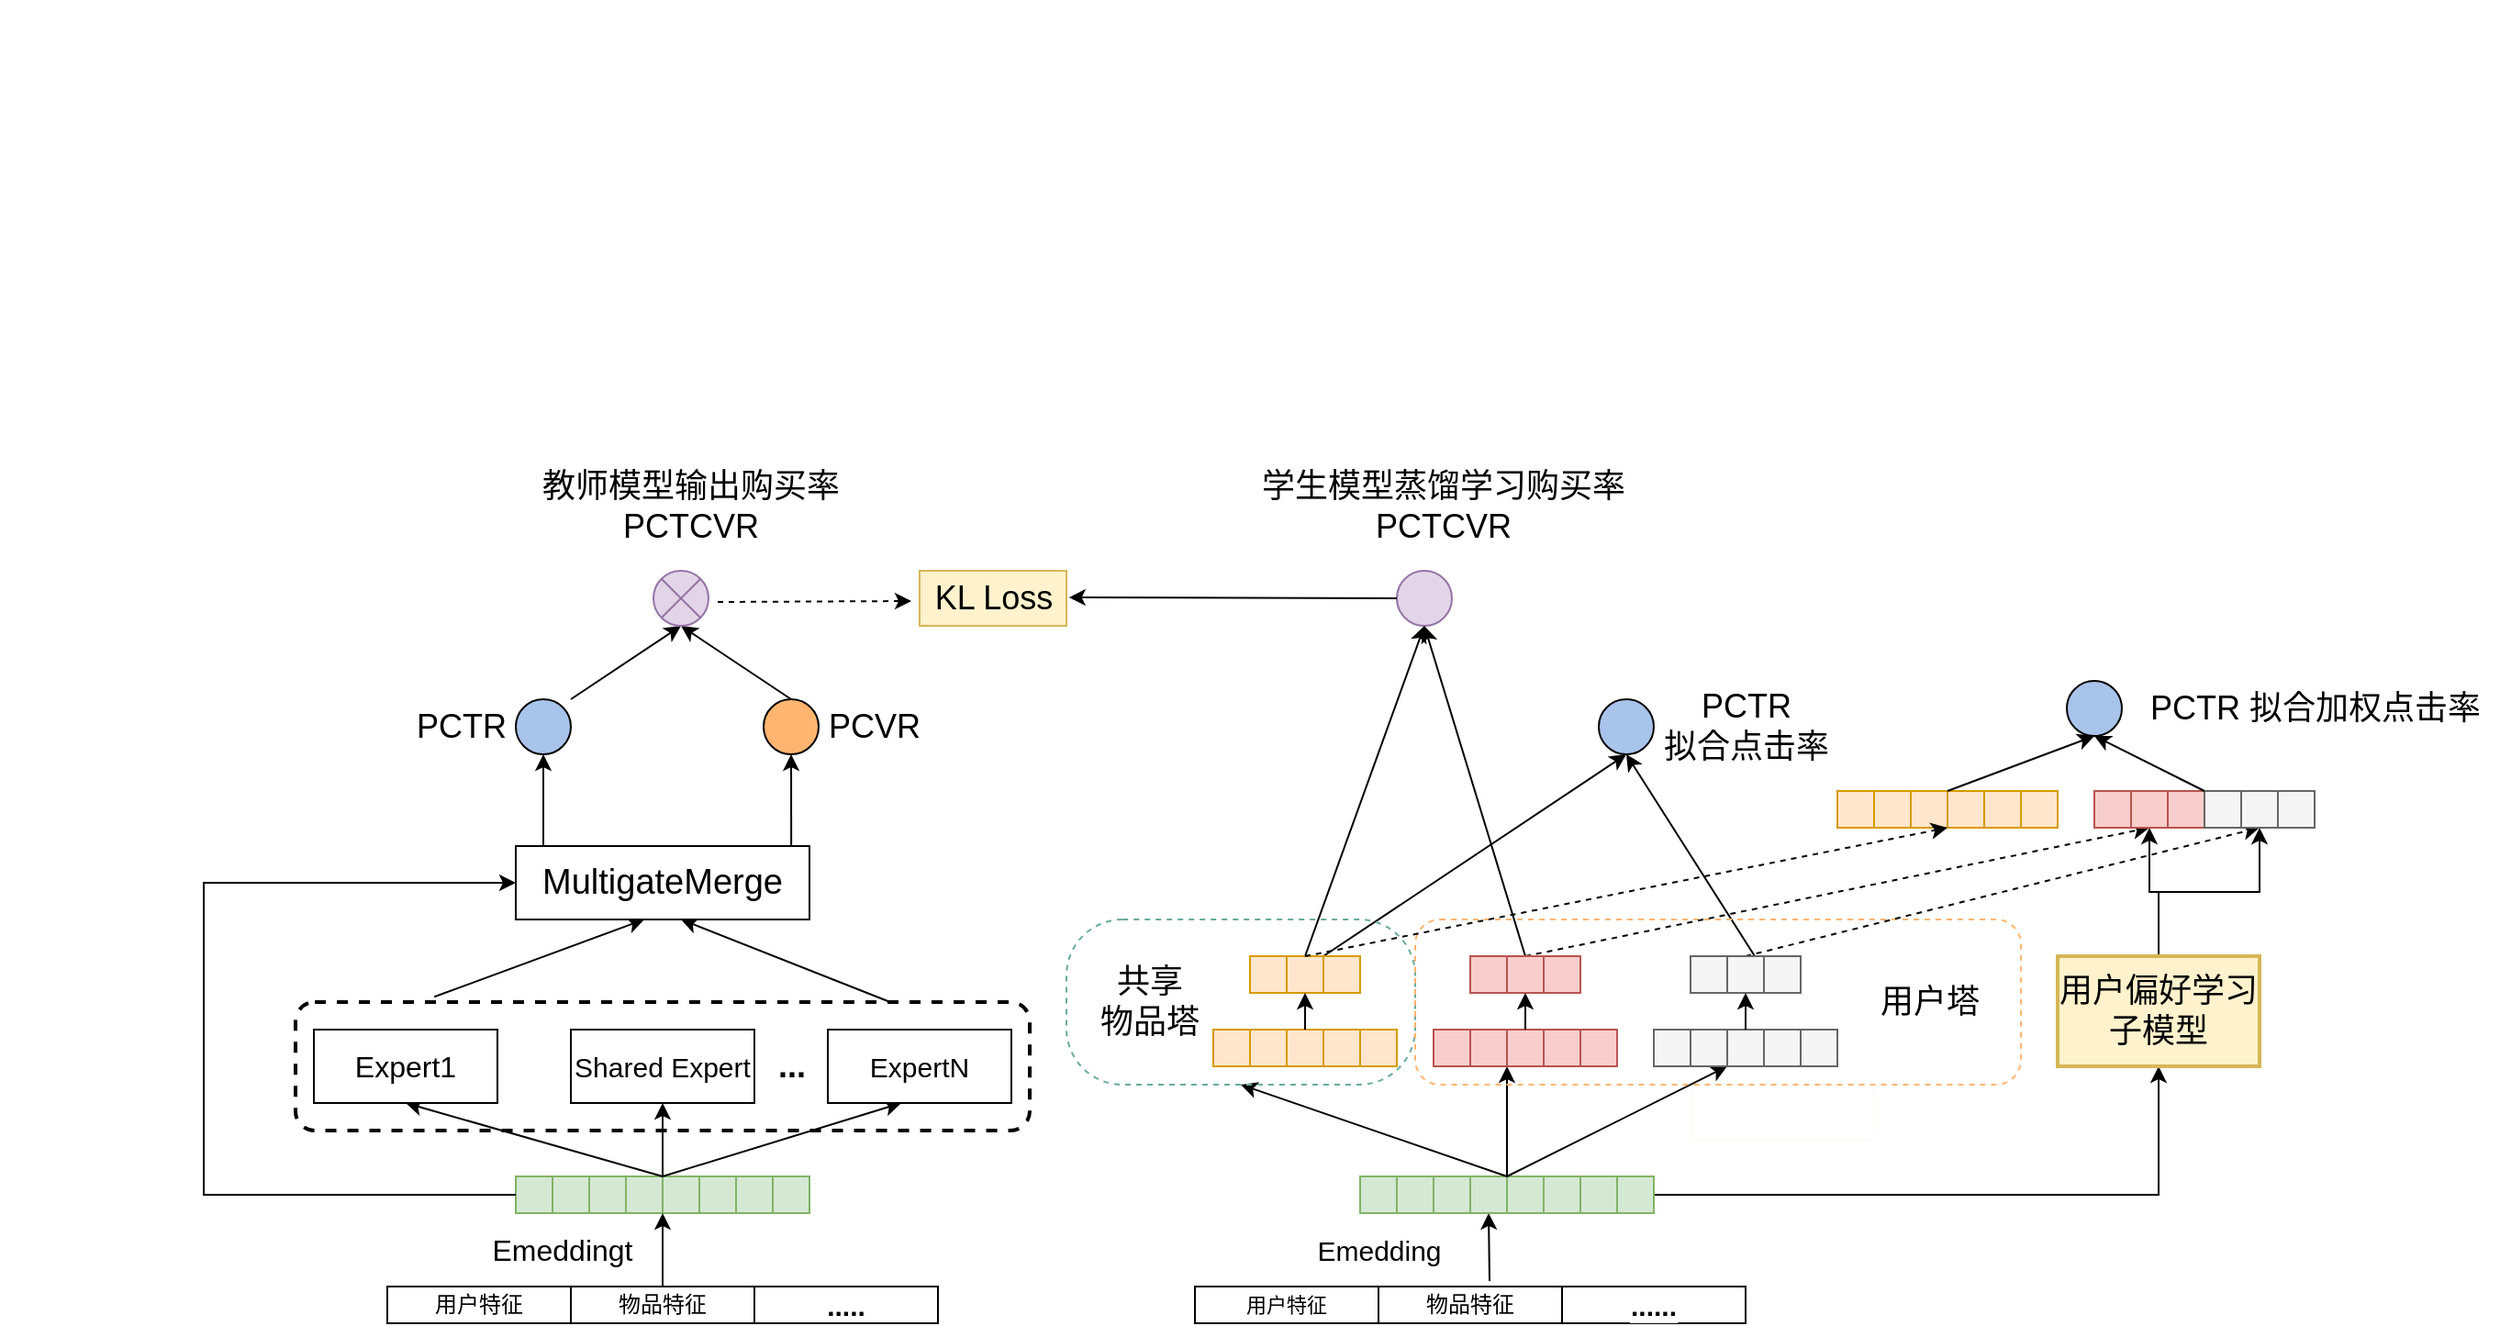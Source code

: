 <mxfile version="18.0.1" type="github">
  <diagram id="Vce2DdJyeUobDXaakt3f" name="第 1 页">
    <mxGraphModel dx="1471" dy="828" grid="1" gridSize="10" guides="1" tooltips="1" connect="1" arrows="1" fold="1" page="1" pageScale="1" pageWidth="1700" pageHeight="1100" math="0" shadow="0">
      <root>
        <mxCell id="0" />
        <mxCell id="1" parent="0" />
        <mxCell id="mjoYjnzcF-hZVxzns7M5-208" value="用户特征" style="rounded=0;whiteSpace=wrap;html=1;" parent="1" vertex="1">
          <mxGeometry x="210" y="700" width="100" height="20" as="geometry" />
        </mxCell>
        <mxCell id="mjoYjnzcF-hZVxzns7M5-209" value="物品特征" style="rounded=0;whiteSpace=wrap;html=1;" parent="1" vertex="1">
          <mxGeometry x="310" y="700" width="100" height="20" as="geometry" />
        </mxCell>
        <mxCell id="mjoYjnzcF-hZVxzns7M5-210" value="....." style="rounded=0;whiteSpace=wrap;html=1;horizontal=1;verticalAlign=middle;labelPosition=center;verticalLabelPosition=middle;align=center;fontStyle=1;fontSize=15;" parent="1" vertex="1">
          <mxGeometry x="410" y="700" width="100" height="20" as="geometry" />
        </mxCell>
        <mxCell id="mjoYjnzcF-hZVxzns7M5-212" value="&amp;nbsp;&lt;br&gt;&lt;table&gt;&lt;tbody&gt;&lt;tr&gt;&lt;td&gt;&lt;br&gt;&lt;/td&gt;&lt;td&gt;&lt;br&gt;&lt;/td&gt;&lt;td&gt;&lt;br&gt;&lt;/td&gt;&lt;td&gt;&lt;br&gt;&lt;/td&gt;&lt;td&gt;&lt;br&gt;&lt;/td&gt;&lt;td&gt;&lt;br&gt;&lt;/td&gt;&lt;td&gt;&lt;br&gt;&lt;/td&gt;&lt;/tr&gt;&lt;/tbody&gt;&lt;/table&gt;" style="rounded=0;whiteSpace=wrap;html=1;fontSize=18;fillColor=#d5e8d4;strokeColor=#82b366;" parent="1" vertex="1">
          <mxGeometry x="300" y="640" width="140" height="20" as="geometry" />
        </mxCell>
        <mxCell id="mjoYjnzcF-hZVxzns7M5-213" value="" style="whiteSpace=wrap;html=1;aspect=fixed;fontSize=18;labelBackgroundColor=#97D077;rounded=0;fillColor=#d5e8d4;strokeColor=#82b366;" parent="1" vertex="1">
          <mxGeometry x="280" y="640" width="20" height="20" as="geometry" />
        </mxCell>
        <mxCell id="mjoYjnzcF-hZVxzns7M5-214" value="" style="whiteSpace=wrap;html=1;aspect=fixed;fontSize=18;rounded=0;fillColor=#d5e8d4;strokeColor=#82b366;" parent="1" vertex="1">
          <mxGeometry x="300" y="640" width="20" height="20" as="geometry" />
        </mxCell>
        <mxCell id="mjoYjnzcF-hZVxzns7M5-215" value="" style="whiteSpace=wrap;html=1;aspect=fixed;fontSize=18;labelBackgroundColor=default;rounded=0;fillColor=#d5e8d4;strokeColor=#82b366;" parent="1" vertex="1">
          <mxGeometry x="320" y="640" width="20" height="20" as="geometry" />
        </mxCell>
        <mxCell id="mjoYjnzcF-hZVxzns7M5-216" value="" style="whiteSpace=wrap;html=1;aspect=fixed;fontSize=18;rounded=0;fillColor=#d5e8d4;strokeColor=#82b366;" parent="1" vertex="1">
          <mxGeometry x="340" y="640" width="20" height="20" as="geometry" />
        </mxCell>
        <mxCell id="mjoYjnzcF-hZVxzns7M5-217" value="" style="whiteSpace=wrap;html=1;aspect=fixed;fontSize=18;rounded=0;fillColor=#d5e8d4;strokeColor=#82b366;" parent="1" vertex="1">
          <mxGeometry x="360" y="640" width="20" height="20" as="geometry" />
        </mxCell>
        <mxCell id="mjoYjnzcF-hZVxzns7M5-218" value="" style="whiteSpace=wrap;html=1;aspect=fixed;fontSize=18;rounded=0;fillColor=#d5e8d4;strokeColor=#82b366;" parent="1" vertex="1">
          <mxGeometry x="380" y="640" width="20" height="20" as="geometry" />
        </mxCell>
        <mxCell id="mjoYjnzcF-hZVxzns7M5-219" value="" style="whiteSpace=wrap;html=1;aspect=fixed;fontSize=18;rounded=0;fillColor=#d5e8d4;strokeColor=#82b366;" parent="1" vertex="1">
          <mxGeometry x="400" y="640" width="20" height="20" as="geometry" />
        </mxCell>
        <mxCell id="mjoYjnzcF-hZVxzns7M5-220" value="" style="endArrow=classic;html=1;rounded=0;sketch=0;fontColor=#46495D;strokeColor=#000000;fillColor=#B2C9AB;" parent="1" edge="1">
          <mxGeometry width="50" height="50" relative="1" as="geometry">
            <mxPoint x="360" y="640.0" as="sourcePoint" />
            <mxPoint x="490" y="600.0" as="targetPoint" />
          </mxGeometry>
        </mxCell>
        <mxCell id="mjoYjnzcF-hZVxzns7M5-221" value="" style="endArrow=classic;html=1;rounded=0;sketch=0;fontColor=#000000;strokeColor=#000000;fillColor=#B2C9AB;" parent="1" edge="1">
          <mxGeometry width="50" height="50" relative="1" as="geometry">
            <mxPoint x="360" y="640.0" as="sourcePoint" />
            <mxPoint x="220" y="600.0" as="targetPoint" />
            <Array as="points" />
          </mxGeometry>
        </mxCell>
        <mxCell id="mjoYjnzcF-hZVxzns7M5-222" value="Expert1" style="rounded=0;whiteSpace=wrap;html=1;labelBackgroundColor=#FFFFFF;sketch=0;fontColor=#000000;strokeColor=#000000;fillColor=#FFFFFF;fontSize=16;" parent="1" vertex="1">
          <mxGeometry x="170" y="560" width="100" height="40" as="geometry" />
        </mxCell>
        <mxCell id="mjoYjnzcF-hZVxzns7M5-223" value="Shared Expert" style="rounded=0;whiteSpace=wrap;html=1;labelBackgroundColor=#FFFFFF;sketch=0;fontColor=#000000;strokeColor=#000000;fillColor=#FFFFFF;fontSize=15;" parent="1" vertex="1">
          <mxGeometry x="310" y="560" width="100" height="40" as="geometry" />
        </mxCell>
        <mxCell id="mjoYjnzcF-hZVxzns7M5-224" value="ExpertN" style="rounded=0;whiteSpace=wrap;html=1;labelBackgroundColor=#FFFFFF;sketch=0;fontColor=#000000;strokeColor=#000000;fillColor=#FFFFFF;fontSize=15;" parent="1" vertex="1">
          <mxGeometry x="450" y="560" width="100" height="40" as="geometry" />
        </mxCell>
        <mxCell id="mjoYjnzcF-hZVxzns7M5-225" value="..." style="text;html=1;align=center;verticalAlign=middle;resizable=0;points=[];autosize=1;strokeColor=none;fillColor=none;fontColor=#000000;fontSize=18;fontStyle=1;rounded=0;" parent="1" vertex="1">
          <mxGeometry x="415" y="565" width="30" height="30" as="geometry" />
        </mxCell>
        <mxCell id="mjoYjnzcF-hZVxzns7M5-226" value="" style="endArrow=classic;html=1;rounded=0;sketch=0;fontSize=18;fontColor=#000000;strokeColor=#000000;fillColor=#B2C9AB;entryX=0.5;entryY=1;entryDx=0;entryDy=0;" parent="1" target="mjoYjnzcF-hZVxzns7M5-223" edge="1">
          <mxGeometry width="50" height="50" relative="1" as="geometry">
            <mxPoint x="360" y="640.0" as="sourcePoint" />
            <mxPoint x="760" y="470" as="targetPoint" />
          </mxGeometry>
        </mxCell>
        <mxCell id="mjoYjnzcF-hZVxzns7M5-227" style="edgeStyle=orthogonalEdgeStyle;sketch=0;orthogonalLoop=1;jettySize=auto;html=1;fontSize=19;fontColor=#000000;strokeColor=#000000;fillColor=#B2C9AB;exitX=0;exitY=0.5;exitDx=0;exitDy=0;entryX=0;entryY=0.5;entryDx=0;entryDy=0;rounded=0;" parent="1" source="mjoYjnzcF-hZVxzns7M5-213" target="mjoYjnzcF-hZVxzns7M5-231" edge="1">
          <mxGeometry relative="1" as="geometry">
            <mxPoint x="270" y="480" as="targetPoint" />
            <mxPoint x="160" y="630" as="sourcePoint" />
            <Array as="points">
              <mxPoint x="110" y="650" />
              <mxPoint x="110" y="480" />
            </Array>
          </mxGeometry>
        </mxCell>
        <mxCell id="mjoYjnzcF-hZVxzns7M5-228" value="" style="rounded=1;whiteSpace=wrap;html=1;labelBackgroundColor=#FFFFFF;sketch=0;fontSize=18;fontColor=#000000;strokeColor=#000000;fillColor=none;dashed=1;strokeWidth=2;" parent="1" vertex="1">
          <mxGeometry x="160" y="545" width="400" height="70" as="geometry" />
        </mxCell>
        <mxCell id="mjoYjnzcF-hZVxzns7M5-229" value="" style="endArrow=classic;html=1;sketch=0;fontSize=18;fontColor=#000000;strokeColor=#000000;fillColor=#B2C9AB;exitX=0.81;exitY=0;exitDx=0;exitDy=0;exitPerimeter=0;" parent="1" source="mjoYjnzcF-hZVxzns7M5-228" edge="1">
          <mxGeometry width="50" height="50" relative="1" as="geometry">
            <mxPoint x="370" y="530" as="sourcePoint" />
            <mxPoint x="370" y="500" as="targetPoint" />
          </mxGeometry>
        </mxCell>
        <mxCell id="mjoYjnzcF-hZVxzns7M5-230" value="" style="endArrow=classic;html=1;sketch=0;fontSize=18;fontColor=#000000;strokeColor=#000000;fillColor=#B2C9AB;exitX=0.189;exitY=-0.041;exitDx=0;exitDy=0;exitPerimeter=0;" parent="1" source="mjoYjnzcF-hZVxzns7M5-228" edge="1">
          <mxGeometry width="50" height="50" relative="1" as="geometry">
            <mxPoint x="370" y="500" as="sourcePoint" />
            <mxPoint x="350" y="500" as="targetPoint" />
          </mxGeometry>
        </mxCell>
        <mxCell id="mjoYjnzcF-hZVxzns7M5-231" value="&lt;font style=&quot;font-size: 19px&quot;&gt;MultigateMerge&lt;/font&gt;" style="rounded=0;whiteSpace=wrap;html=1;labelBackgroundColor=#FFFFFF;sketch=0;fontSize=18;fontColor=#000000;strokeColor=#000000;fillColor=default;fontStyle=0" parent="1" vertex="1">
          <mxGeometry x="280" y="460" width="160" height="40" as="geometry" />
        </mxCell>
        <mxCell id="mjoYjnzcF-hZVxzns7M5-232" value="" style="endArrow=classic;html=1;rounded=0;sketch=0;fontSize=19;fontColor=#000000;strokeColor=#000000;fillColor=#B2C9AB;entryX=0.5;entryY=1;entryDx=0;entryDy=0;exitX=0.938;exitY=0;exitDx=0;exitDy=0;exitPerimeter=0;" parent="1" source="mjoYjnzcF-hZVxzns7M5-231" target="mjoYjnzcF-hZVxzns7M5-234" edge="1">
          <mxGeometry width="50" height="50" relative="1" as="geometry">
            <mxPoint x="430" y="450" as="sourcePoint" />
            <mxPoint x="450" y="410" as="targetPoint" />
          </mxGeometry>
        </mxCell>
        <mxCell id="mjoYjnzcF-hZVxzns7M5-233" value="" style="ellipse;whiteSpace=wrap;html=1;aspect=fixed;labelBackgroundColor=#FFFFFF;sketch=0;fontSize=19;fontColor=#000000;strokeColor=#000000;fillColor=#A9C4EB;" parent="1" vertex="1">
          <mxGeometry x="280" y="380" width="30" height="30" as="geometry" />
        </mxCell>
        <mxCell id="mjoYjnzcF-hZVxzns7M5-234" value="" style="ellipse;whiteSpace=wrap;html=1;aspect=fixed;labelBackgroundColor=#FFFFFF;sketch=0;fontSize=19;fontColor=#000000;strokeColor=#000000;fillColor=#FFB570;" parent="1" vertex="1">
          <mxGeometry x="415" y="380" width="30" height="30" as="geometry" />
        </mxCell>
        <mxCell id="mjoYjnzcF-hZVxzns7M5-235" value="PCTR" style="text;html=1;align=center;verticalAlign=middle;resizable=0;points=[];autosize=1;strokeColor=none;fillColor=none;fontSize=18;fontColor=#000000;" parent="1" vertex="1">
          <mxGeometry x="220" y="380" width="60" height="30" as="geometry" />
        </mxCell>
        <mxCell id="mjoYjnzcF-hZVxzns7M5-236" value="PCVR" style="text;html=1;align=center;verticalAlign=middle;resizable=0;points=[];autosize=1;strokeColor=none;fillColor=none;fontSize=18;fontColor=#000000;" parent="1" vertex="1">
          <mxGeometry x="440" y="380" width="70" height="30" as="geometry" />
        </mxCell>
        <mxCell id="mjoYjnzcF-hZVxzns7M5-237" value="" style="endArrow=classic;html=1;rounded=0;sketch=0;fontSize=18;fontColor=#000000;strokeColor=#000000;fillColor=#B2C9AB;entryX=0.5;entryY=1;entryDx=0;entryDy=0;" parent="1" target="mjoYjnzcF-hZVxzns7M5-233" edge="1">
          <mxGeometry width="50" height="50" relative="1" as="geometry">
            <mxPoint x="295" y="460" as="sourcePoint" />
            <mxPoint x="300" y="420" as="targetPoint" />
          </mxGeometry>
        </mxCell>
        <mxCell id="mjoYjnzcF-hZVxzns7M5-239" value="" style="endArrow=classic;html=1;rounded=0;sketch=0;fontSize=18;fontColor=#000000;strokeColor=#000000;fillColor=#B2C9AB;" parent="1" edge="1">
          <mxGeometry width="50" height="50" relative="1" as="geometry">
            <mxPoint x="310" y="380" as="sourcePoint" />
            <mxPoint x="370" y="340" as="targetPoint" />
          </mxGeometry>
        </mxCell>
        <mxCell id="mjoYjnzcF-hZVxzns7M5-241" value="" style="endArrow=classic;html=1;rounded=0;sketch=0;fontSize=18;fontColor=#000000;strokeColor=#000000;fillColor=#B2C9AB;exitX=0.5;exitY=0;exitDx=0;exitDy=0;" parent="1" source="mjoYjnzcF-hZVxzns7M5-234" edge="1">
          <mxGeometry width="50" height="50" relative="1" as="geometry">
            <mxPoint x="400" y="390" as="sourcePoint" />
            <mxPoint x="370" y="340" as="targetPoint" />
          </mxGeometry>
        </mxCell>
        <mxCell id="mjoYjnzcF-hZVxzns7M5-243" value="教师模型输出购买率&lt;br&gt;PCTCVR" style="text;html=1;align=center;verticalAlign=middle;resizable=0;points=[];autosize=1;strokeColor=none;fillColor=none;fontSize=18;fontColor=#000000;" parent="1" vertex="1">
          <mxGeometry x="285" y="250" width="180" height="50" as="geometry" />
        </mxCell>
        <mxCell id="mjoYjnzcF-hZVxzns7M5-249" value="" style="endArrow=none;html=1;rounded=0;fontSize=18;" parent="1" edge="1">
          <mxGeometry width="50" height="50" relative="1" as="geometry">
            <mxPoint x="359.5" y="690" as="sourcePoint" />
            <mxPoint x="360.0" y="689.949" as="targetPoint" />
            <Array as="points" />
          </mxGeometry>
        </mxCell>
        <mxCell id="mjoYjnzcF-hZVxzns7M5-254" value="" style="endArrow=classic;html=1;rounded=0;sketch=0;fontSize=15;fontColor=#000000;strokeColor=#000000;fillColor=#B2C9AB;exitX=0.5;exitY=0;exitDx=0;exitDy=0;entryX=0;entryY=1;entryDx=0;entryDy=0;entryPerimeter=0;" parent="1" source="mjoYjnzcF-hZVxzns7M5-209" target="mjoYjnzcF-hZVxzns7M5-217" edge="1">
          <mxGeometry width="50" height="50" relative="1" as="geometry">
            <mxPoint x="340" y="710" as="sourcePoint" />
            <mxPoint x="360" y="670" as="targetPoint" />
          </mxGeometry>
        </mxCell>
        <mxCell id="mjoYjnzcF-hZVxzns7M5-255" value="Emeddingt" style="text;html=1;align=center;verticalAlign=middle;resizable=0;points=[];autosize=1;strokeColor=none;fillColor=none;fontSize=16;fontColor=#000000;" parent="1" vertex="1">
          <mxGeometry x="260" y="670" width="90" height="20" as="geometry" />
        </mxCell>
        <mxCell id="mjoYjnzcF-hZVxzns7M5-256" value="&lt;font style=&quot;font-size: 11px;&quot;&gt;用户特征&lt;/font&gt;" style="rounded=0;whiteSpace=wrap;html=1;labelBackgroundColor=#FFFFFF;sketch=0;fontSize=11;fontColor=#000000;strokeColor=#000000;fillColor=default;" parent="1" vertex="1">
          <mxGeometry x="650" y="700" width="100" height="20" as="geometry" />
        </mxCell>
        <mxCell id="mjoYjnzcF-hZVxzns7M5-257" value="物品特征" style="rounded=0;whiteSpace=wrap;html=1;labelBackgroundColor=#FFFFFF;sketch=0;fontSize=12;fontColor=#000000;strokeColor=#000000;fillColor=default;" parent="1" vertex="1">
          <mxGeometry x="750" y="700" width="100" height="20" as="geometry" />
        </mxCell>
        <mxCell id="mjoYjnzcF-hZVxzns7M5-258" value="......" style="rounded=0;whiteSpace=wrap;html=1;labelBackgroundColor=#FFFFFF;sketch=0;fontSize=15;fontColor=#000000;strokeColor=#000000;fillColor=default;fontStyle=1" parent="1" vertex="1">
          <mxGeometry x="850" y="700" width="100" height="20" as="geometry" />
        </mxCell>
        <mxCell id="mjoYjnzcF-hZVxzns7M5-259" value="" style="endArrow=classic;html=1;rounded=0;sketch=0;fontSize=15;fontColor=#000000;strokeColor=#000000;fillColor=#B2C9AB;exitX=0.605;exitY=-0.15;exitDx=0;exitDy=0;exitPerimeter=0;entryX=0.5;entryY=1;entryDx=0;entryDy=0;" parent="1" source="mjoYjnzcF-hZVxzns7M5-257" target="mjoYjnzcF-hZVxzns7M5-264" edge="1">
          <mxGeometry width="50" height="50" relative="1" as="geometry">
            <mxPoint x="810" y="690" as="sourcePoint" />
            <mxPoint x="810" y="670" as="targetPoint" />
          </mxGeometry>
        </mxCell>
        <mxCell id="mjoYjnzcF-hZVxzns7M5-261" value="" style="whiteSpace=wrap;html=1;aspect=fixed;labelBackgroundColor=#FFFFFF;sketch=0;fontSize=15;strokeColor=#82b366;fillColor=#d5e8d4;" parent="1" vertex="1">
          <mxGeometry x="740" y="640" width="20" height="20" as="geometry" />
        </mxCell>
        <mxCell id="mjoYjnzcF-hZVxzns7M5-262" value="" style="whiteSpace=wrap;html=1;aspect=fixed;labelBackgroundColor=#FFFFFF;sketch=0;fontSize=15;strokeColor=#82b366;fillColor=#d5e8d4;" parent="1" vertex="1">
          <mxGeometry x="760" y="640" width="20" height="20" as="geometry" />
        </mxCell>
        <mxCell id="mjoYjnzcF-hZVxzns7M5-263" value="" style="whiteSpace=wrap;html=1;aspect=fixed;labelBackgroundColor=#FFFFFF;sketch=0;fontSize=15;strokeColor=#82b366;fillColor=#d5e8d4;" parent="1" vertex="1">
          <mxGeometry x="780" y="640" width="20" height="20" as="geometry" />
        </mxCell>
        <mxCell id="mjoYjnzcF-hZVxzns7M5-264" value="" style="whiteSpace=wrap;html=1;aspect=fixed;labelBackgroundColor=#FFFFFF;sketch=0;fontSize=15;strokeColor=#82b366;fillColor=#d5e8d4;" parent="1" vertex="1">
          <mxGeometry x="800" y="640" width="20" height="20" as="geometry" />
        </mxCell>
        <mxCell id="mjoYjnzcF-hZVxzns7M5-266" value="" style="whiteSpace=wrap;html=1;aspect=fixed;labelBackgroundColor=#FFFFFF;sketch=0;fontSize=15;strokeColor=#82b366;fillColor=#d5e8d4;" parent="1" vertex="1">
          <mxGeometry x="840" y="640" width="20" height="20" as="geometry" />
        </mxCell>
        <mxCell id="mjoYjnzcF-hZVxzns7M5-267" value="" style="whiteSpace=wrap;html=1;aspect=fixed;labelBackgroundColor=#FFFFFF;sketch=0;fontSize=15;strokeColor=#82b366;fillColor=#d5e8d4;" parent="1" vertex="1">
          <mxGeometry x="860" y="640" width="20" height="20" as="geometry" />
        </mxCell>
        <mxCell id="SLGdrvwB5BfjY_QuqWB5-2" style="edgeStyle=orthogonalEdgeStyle;rounded=0;orthogonalLoop=1;jettySize=auto;html=1;exitX=1;exitY=0.5;exitDx=0;exitDy=0;entryX=0.5;entryY=1;entryDx=0;entryDy=0;" parent="1" source="mjoYjnzcF-hZVxzns7M5-268" target="mjoYjnzcF-hZVxzns7M5-348" edge="1">
          <mxGeometry relative="1" as="geometry">
            <mxPoint x="1160" y="650" as="targetPoint" />
          </mxGeometry>
        </mxCell>
        <mxCell id="mjoYjnzcF-hZVxzns7M5-268" value="" style="whiteSpace=wrap;html=1;aspect=fixed;labelBackgroundColor=#FFFFFF;sketch=0;fontSize=15;strokeColor=#82b366;fillColor=#d5e8d4;" parent="1" vertex="1">
          <mxGeometry x="880" y="640" width="20" height="20" as="geometry" />
        </mxCell>
        <mxCell id="mjoYjnzcF-hZVxzns7M5-271" value="" style="whiteSpace=wrap;html=1;aspect=fixed;labelBackgroundColor=#FFFFFF;sketch=0;fontSize=15;strokeColor=#82b366;fillColor=#d5e8d4;" parent="1" vertex="1">
          <mxGeometry x="820" y="640" width="20" height="20" as="geometry" />
        </mxCell>
        <mxCell id="mjoYjnzcF-hZVxzns7M5-273" value="Emedding" style="text;html=1;align=center;verticalAlign=middle;resizable=0;points=[];autosize=1;strokeColor=none;fillColor=none;fontSize=15;fontColor=#000000;" parent="1" vertex="1">
          <mxGeometry x="710" y="670" width="80" height="20" as="geometry" />
        </mxCell>
        <mxCell id="mjoYjnzcF-hZVxzns7M5-275" value="" style="endArrow=classic;html=1;rounded=0;sketch=0;fontSize=15;fontColor=#000000;strokeColor=#000000;fillColor=#B2C9AB;" parent="1" edge="1">
          <mxGeometry width="50" height="50" relative="1" as="geometry">
            <mxPoint x="820" y="640" as="sourcePoint" />
            <mxPoint x="940" y="580" as="targetPoint" />
          </mxGeometry>
        </mxCell>
        <mxCell id="mjoYjnzcF-hZVxzns7M5-276" value="" style="endArrow=classic;html=1;rounded=0;sketch=0;fontSize=15;fontColor=#000000;strokeColor=#000000;fillColor=#B2C9AB;exitX=0;exitY=0;exitDx=0;exitDy=0;entryX=0.5;entryY=1;entryDx=0;entryDy=0;" parent="1" source="mjoYjnzcF-hZVxzns7M5-271" target="mjoYjnzcF-hZVxzns7M5-305" edge="1">
          <mxGeometry width="50" height="50" relative="1" as="geometry">
            <mxPoint x="790" y="640" as="sourcePoint" />
            <mxPoint x="760" y="590" as="targetPoint" />
          </mxGeometry>
        </mxCell>
        <mxCell id="mjoYjnzcF-hZVxzns7M5-277" value="" style="endArrow=classic;html=1;rounded=0;sketch=0;fontSize=15;fontColor=#000000;strokeColor=#000000;fillColor=#B2C9AB;" parent="1" edge="1">
          <mxGeometry width="50" height="50" relative="1" as="geometry">
            <mxPoint x="820" y="640" as="sourcePoint" />
            <mxPoint x="820" y="580" as="targetPoint" />
          </mxGeometry>
        </mxCell>
        <mxCell id="mjoYjnzcF-hZVxzns7M5-278" value="" style="whiteSpace=wrap;html=1;aspect=fixed;labelBackgroundColor=#FFFFFF;sketch=0;fontSize=15;strokeColor=#d79b00;fillColor=#ffe6cc;" parent="1" vertex="1">
          <mxGeometry x="680" y="560" width="20" height="20" as="geometry" />
        </mxCell>
        <mxCell id="mjoYjnzcF-hZVxzns7M5-279" value="" style="whiteSpace=wrap;html=1;aspect=fixed;labelBackgroundColor=#FFFFFF;sketch=0;fontSize=15;strokeColor=#d79b00;fillColor=#ffe6cc;" parent="1" vertex="1">
          <mxGeometry x="700" y="560" width="20" height="20" as="geometry" />
        </mxCell>
        <mxCell id="mjoYjnzcF-hZVxzns7M5-280" value="" style="whiteSpace=wrap;html=1;aspect=fixed;labelBackgroundColor=#FFFFFF;sketch=0;fontSize=15;strokeColor=#d79b00;fillColor=#ffe6cc;" parent="1" vertex="1">
          <mxGeometry x="720" y="560" width="20" height="20" as="geometry" />
        </mxCell>
        <mxCell id="mjoYjnzcF-hZVxzns7M5-281" value="" style="whiteSpace=wrap;html=1;aspect=fixed;labelBackgroundColor=#FFFFFF;sketch=0;fontSize=15;strokeColor=#d79b00;fillColor=#ffe6cc;" parent="1" vertex="1">
          <mxGeometry x="740" y="560" width="20" height="20" as="geometry" />
        </mxCell>
        <mxCell id="mjoYjnzcF-hZVxzns7M5-282" value="" style="whiteSpace=wrap;html=1;aspect=fixed;labelBackgroundColor=#FFFFFF;sketch=0;fontSize=15;strokeColor=#d79b00;fillColor=#ffe6cc;" parent="1" vertex="1">
          <mxGeometry x="660" y="560" width="20" height="20" as="geometry" />
        </mxCell>
        <mxCell id="mjoYjnzcF-hZVxzns7M5-306" style="edgeStyle=orthogonalEdgeStyle;rounded=0;sketch=0;orthogonalLoop=1;jettySize=auto;html=1;exitX=1;exitY=0.75;exitDx=0;exitDy=0;entryX=-0.5;entryY=0.75;entryDx=0;entryDy=0;entryPerimeter=0;fontSize=18;fontColor=#000000;strokeColor=#000000;fillColor=#B2C9AB;" parent="1" source="mjoYjnzcF-hZVxzns7M5-283" target="mjoYjnzcF-hZVxzns7M5-284" edge="1">
          <mxGeometry relative="1" as="geometry" />
        </mxCell>
        <mxCell id="mjoYjnzcF-hZVxzns7M5-283" value="" style="whiteSpace=wrap;html=1;aspect=fixed;labelBackgroundColor=#FFFFFF;sketch=0;fontSize=15;strokeColor=#b85450;fillColor=#f8cecc;" parent="1" vertex="1">
          <mxGeometry x="800" y="560" width="20" height="20" as="geometry" />
        </mxCell>
        <mxCell id="mjoYjnzcF-hZVxzns7M5-284" value="" style="whiteSpace=wrap;html=1;aspect=fixed;labelBackgroundColor=#FFFFFF;sketch=0;fontSize=15;strokeColor=#b85450;fillColor=#f8cecc;" parent="1" vertex="1">
          <mxGeometry x="820" y="560" width="20" height="20" as="geometry" />
        </mxCell>
        <mxCell id="mjoYjnzcF-hZVxzns7M5-285" value="" style="whiteSpace=wrap;html=1;aspect=fixed;labelBackgroundColor=#FFFFFF;sketch=0;fontSize=15;strokeColor=#b85450;fillColor=#f8cecc;" parent="1" vertex="1">
          <mxGeometry x="840" y="560" width="20" height="20" as="geometry" />
        </mxCell>
        <mxCell id="mjoYjnzcF-hZVxzns7M5-286" value="" style="whiteSpace=wrap;html=1;aspect=fixed;labelBackgroundColor=#FFFFFF;sketch=0;fontSize=15;strokeColor=#b85450;fillColor=#f8cecc;" parent="1" vertex="1">
          <mxGeometry x="860" y="560" width="20" height="20" as="geometry" />
        </mxCell>
        <mxCell id="mjoYjnzcF-hZVxzns7M5-287" value="" style="whiteSpace=wrap;html=1;aspect=fixed;labelBackgroundColor=#FFFFFF;sketch=0;fontSize=15;strokeColor=#b85450;fillColor=#f8cecc;" parent="1" vertex="1">
          <mxGeometry x="780" y="560" width="20" height="20" as="geometry" />
        </mxCell>
        <mxCell id="mjoYjnzcF-hZVxzns7M5-288" value="" style="whiteSpace=wrap;html=1;aspect=fixed;labelBackgroundColor=#FFFFFF;sketch=0;fontSize=15;fontColor=#333333;strokeColor=#666666;fillColor=#f5f5f5;" parent="1" vertex="1">
          <mxGeometry x="900" y="560" width="20" height="20" as="geometry" />
        </mxCell>
        <mxCell id="mjoYjnzcF-hZVxzns7M5-289" value="" style="whiteSpace=wrap;html=1;aspect=fixed;labelBackgroundColor=#FFFFFF;sketch=0;fontSize=15;fontColor=#333333;strokeColor=#666666;fillColor=#f5f5f5;" parent="1" vertex="1">
          <mxGeometry x="920" y="560" width="20" height="20" as="geometry" />
        </mxCell>
        <mxCell id="mjoYjnzcF-hZVxzns7M5-291" value="" style="whiteSpace=wrap;html=1;aspect=fixed;labelBackgroundColor=#FFFFFF;sketch=0;fontSize=15;fontColor=#333333;strokeColor=#666666;fillColor=#f5f5f5;" parent="1" vertex="1">
          <mxGeometry x="940" y="560" width="20" height="20" as="geometry" />
        </mxCell>
        <mxCell id="mjoYjnzcF-hZVxzns7M5-292" value="" style="whiteSpace=wrap;html=1;aspect=fixed;labelBackgroundColor=#FFFFFF;sketch=0;fontSize=15;fontColor=#333333;strokeColor=#666666;fillColor=#f5f5f5;" parent="1" vertex="1">
          <mxGeometry x="960" y="560" width="20" height="20" as="geometry" />
        </mxCell>
        <mxCell id="mjoYjnzcF-hZVxzns7M5-293" value="" style="whiteSpace=wrap;html=1;aspect=fixed;labelBackgroundColor=#FFFFFF;sketch=0;fontSize=15;fontColor=#333333;strokeColor=#666666;fillColor=#f5f5f5;" parent="1" vertex="1">
          <mxGeometry x="980" y="560" width="20" height="20" as="geometry" />
        </mxCell>
        <mxCell id="mjoYjnzcF-hZVxzns7M5-294" value="" style="ellipse;whiteSpace=wrap;html=1;aspect=fixed;labelBackgroundColor=#FFFFFF;sketch=0;fontSize=15;strokeColor=#9673a6;fillColor=#e1d5e7;" parent="1" vertex="1">
          <mxGeometry x="760" y="310" width="30" height="30" as="geometry" />
        </mxCell>
        <mxCell id="mjoYjnzcF-hZVxzns7M5-295" value="学生模型蒸馏学习购买率&lt;br&gt;PCTCVR" style="text;html=1;align=center;verticalAlign=middle;resizable=0;points=[];autosize=1;strokeColor=none;fillColor=none;fontSize=18;fontColor=#000000;" parent="1" vertex="1">
          <mxGeometry x="680" y="250" width="210" height="50" as="geometry" />
        </mxCell>
        <mxCell id="mjoYjnzcF-hZVxzns7M5-297" value="" style="endArrow=classic;html=1;rounded=0;sketch=0;fontSize=18;fontColor=#000000;strokeColor=#000000;fillColor=#B2C9AB;entryX=0.5;entryY=1;entryDx=0;entryDy=0;" parent="1" target="mjoYjnzcF-hZVxzns7M5-294" edge="1">
          <mxGeometry width="50" height="50" relative="1" as="geometry">
            <mxPoint x="710" y="520" as="sourcePoint" />
            <mxPoint x="710" y="510" as="targetPoint" />
          </mxGeometry>
        </mxCell>
        <mxCell id="mjoYjnzcF-hZVxzns7M5-298" value="" style="endArrow=classic;html=1;rounded=0;sketch=0;fontSize=18;fontColor=#000000;strokeColor=#000000;fillColor=#B2C9AB;exitX=0.5;exitY=0;exitDx=0;exitDy=0;entryX=0.5;entryY=1;entryDx=0;entryDy=0;" parent="1" source="SLGdrvwB5BfjY_QuqWB5-40" target="mjoYjnzcF-hZVxzns7M5-294" edge="1">
          <mxGeometry width="50" height="50" relative="1" as="geometry">
            <mxPoint x="790" y="560" as="sourcePoint" />
            <mxPoint x="760" y="470" as="targetPoint" />
          </mxGeometry>
        </mxCell>
        <mxCell id="mjoYjnzcF-hZVxzns7M5-300" value="" style="endArrow=classic;html=1;rounded=0;sketch=0;fontSize=18;fontColor=#000000;strokeColor=#000000;fillColor=#B2C9AB;entryX=0.5;entryY=1;entryDx=0;entryDy=0;exitX=0.75;exitY=0;exitDx=0;exitDy=0;" parent="1" source="SLGdrvwB5BfjY_QuqWB5-45" target="mjoYjnzcF-hZVxzns7M5-301" edge="1">
          <mxGeometry width="50" height="50" relative="1" as="geometry">
            <mxPoint x="960" y="560" as="sourcePoint" />
            <mxPoint x="890" y="460" as="targetPoint" />
          </mxGeometry>
        </mxCell>
        <mxCell id="mjoYjnzcF-hZVxzns7M5-301" value="" style="ellipse;whiteSpace=wrap;html=1;aspect=fixed;labelBackgroundColor=#FFFFFF;sketch=0;fontSize=18;fontColor=#000000;strokeColor=#000000;fillColor=#A9C4EB;" parent="1" vertex="1">
          <mxGeometry x="870" y="380" width="30" height="30" as="geometry" />
        </mxCell>
        <mxCell id="mjoYjnzcF-hZVxzns7M5-302" value="PCTR&lt;br&gt;拟合点击率" style="text;html=1;align=center;verticalAlign=middle;resizable=0;points=[];autosize=1;strokeColor=none;fillColor=none;fontSize=18;fontColor=#000000;" parent="1" vertex="1">
          <mxGeometry x="895" y="370" width="110" height="50" as="geometry" />
        </mxCell>
        <mxCell id="mjoYjnzcF-hZVxzns7M5-303" value="" style="endArrow=classic;html=1;rounded=0;sketch=0;fontSize=18;fontColor=#000000;strokeColor=#000000;fillColor=#B2C9AB;entryX=0.5;entryY=1;entryDx=0;entryDy=0;" parent="1" target="mjoYjnzcF-hZVxzns7M5-301" edge="1">
          <mxGeometry width="50" height="50" relative="1" as="geometry">
            <mxPoint x="720" y="520" as="sourcePoint" />
            <mxPoint x="880" y="400" as="targetPoint" />
          </mxGeometry>
        </mxCell>
        <mxCell id="mjoYjnzcF-hZVxzns7M5-305" value="" style="rounded=1;whiteSpace=wrap;html=1;labelBackgroundColor=#FFFFFF;sketch=0;fontSize=18;fontColor=#000000;strokeColor=#67AB9F;fillColor=none;arcSize=34;dashed=1;strokeWidth=1;" parent="1" vertex="1">
          <mxGeometry x="580" y="500" width="190" height="90" as="geometry" />
        </mxCell>
        <mxCell id="mjoYjnzcF-hZVxzns7M5-308" value="" style="rounded=1;whiteSpace=wrap;html=1;dashed=1;labelBackgroundColor=#FFFFFF;sketch=0;fontSize=18;fontColor=#000000;strokeColor=#FFB570;fillColor=none;strokeWidth=1;" parent="1" vertex="1">
          <mxGeometry x="770" y="500" width="330" height="90" as="geometry" />
        </mxCell>
        <mxCell id="mjoYjnzcF-hZVxzns7M5-315" value="KL Loss" style="text;html=1;align=center;verticalAlign=middle;resizable=0;points=[];autosize=1;strokeColor=#d6b656;fillColor=#fff2cc;fontSize=18;" parent="1" vertex="1">
          <mxGeometry x="500" y="310" width="80" height="30" as="geometry" />
        </mxCell>
        <mxCell id="mjoYjnzcF-hZVxzns7M5-319" value="" style="shape=sumEllipse;perimeter=ellipsePerimeter;whiteSpace=wrap;html=1;backgroundOutline=1;labelBackgroundColor=#FFFFFF;sketch=0;fontSize=18;strokeColor=#9673a6;fillColor=#e1d5e7;" parent="1" vertex="1">
          <mxGeometry x="355" y="310" width="30" height="30" as="geometry" />
        </mxCell>
        <mxCell id="mjoYjnzcF-hZVxzns7M5-323" value="共享&lt;br&gt;物品塔" style="text;html=1;align=center;verticalAlign=middle;resizable=0;points=[];autosize=1;strokeColor=none;fillColor=none;fontSize=18;fontColor=#000000;dashed=1;" parent="1" vertex="1">
          <mxGeometry x="590" y="520" width="70" height="50" as="geometry" />
        </mxCell>
        <mxCell id="mjoYjnzcF-hZVxzns7M5-324" value="用户塔" style="text;html=1;align=center;verticalAlign=middle;resizable=0;points=[];autosize=1;strokeColor=none;fillColor=none;fontSize=18;fontColor=#000000;" parent="1" vertex="1">
          <mxGeometry x="1015" y="530" width="70" height="30" as="geometry" />
        </mxCell>
        <mxCell id="mjoYjnzcF-hZVxzns7M5-325" value="" style="rounded=1;whiteSpace=wrap;html=1;labelBackgroundColor=#FFFFFF;sketch=0;fontSize=18;fontColor=#000000;strokeColor=#FFB570;strokeWidth=0;fillColor=none;dashed=1;" parent="1" vertex="1">
          <mxGeometry x="920" y="590" width="100" height="30" as="geometry" />
        </mxCell>
        <mxCell id="mjoYjnzcF-hZVxzns7M5-334" value="" style="endArrow=classic;html=1;sketch=0;fontSize=18;fontColor=#000000;strokeColor=#000000;fillColor=#B2C9AB;exitX=0.5;exitY=0;exitDx=0;exitDy=0;rounded=0;dashed=1;entryX=0.5;entryY=1;entryDx=0;entryDy=0;" parent="1" source="SLGdrvwB5BfjY_QuqWB5-40" target="SLGdrvwB5BfjY_QuqWB5-20" edge="1">
          <mxGeometry width="50" height="50" relative="1" as="geometry">
            <mxPoint x="750" y="490" as="sourcePoint" />
            <mxPoint x="1090" y="480" as="targetPoint" />
          </mxGeometry>
        </mxCell>
        <mxCell id="mjoYjnzcF-hZVxzns7M5-336" value="" style="endArrow=classic;html=1;rounded=0;sketch=0;fontSize=18;fontColor=#000000;strokeColor=#000000;fillColor=#B2C9AB;dashed=1;entryX=0.5;entryY=1;entryDx=0;entryDy=0;" parent="1" target="SLGdrvwB5BfjY_QuqWB5-9" edge="1">
          <mxGeometry width="50" height="50" relative="1" as="geometry">
            <mxPoint x="950" y="520" as="sourcePoint" />
            <mxPoint x="1210" y="490" as="targetPoint" />
            <Array as="points" />
          </mxGeometry>
        </mxCell>
        <mxCell id="mjoYjnzcF-hZVxzns7M5-343" value="" style="endArrow=classic;html=1;rounded=0;dashed=1;sketch=0;fontSize=18;fontColor=#000000;strokeColor=#000000;fillColor=#B2C9AB;entryX=-0.056;entryY=0.55;entryDx=0;entryDy=0;entryPerimeter=0;" parent="1" target="mjoYjnzcF-hZVxzns7M5-315" edge="1">
          <mxGeometry width="50" height="50" relative="1" as="geometry">
            <mxPoint x="390" y="327" as="sourcePoint" />
            <mxPoint x="440" y="330" as="targetPoint" />
          </mxGeometry>
        </mxCell>
        <mxCell id="SLGdrvwB5BfjY_QuqWB5-51" value="" style="edgeStyle=orthogonalEdgeStyle;rounded=0;orthogonalLoop=1;jettySize=auto;html=1;entryX=0.5;entryY=1;entryDx=0;entryDy=0;" parent="1" source="mjoYjnzcF-hZVxzns7M5-348" target="SLGdrvwB5BfjY_QuqWB5-9" edge="1">
          <mxGeometry relative="1" as="geometry" />
        </mxCell>
        <mxCell id="SLGdrvwB5BfjY_QuqWB5-52" style="edgeStyle=orthogonalEdgeStyle;rounded=0;orthogonalLoop=1;jettySize=auto;html=1;exitX=0.5;exitY=0;exitDx=0;exitDy=0;entryX=0.5;entryY=1;entryDx=0;entryDy=0;" parent="1" source="mjoYjnzcF-hZVxzns7M5-348" target="SLGdrvwB5BfjY_QuqWB5-20" edge="1">
          <mxGeometry relative="1" as="geometry" />
        </mxCell>
        <mxCell id="mjoYjnzcF-hZVxzns7M5-348" value="用户偏好学习子模型" style="rounded=0;whiteSpace=wrap;html=1;labelBackgroundColor=none;sketch=0;fontSize=18;strokeColor=#d6b656;strokeWidth=2;fillColor=#fff2cc;" parent="1" vertex="1">
          <mxGeometry x="1120" y="520" width="110" height="60" as="geometry" />
        </mxCell>
        <mxCell id="mjoYjnzcF-hZVxzns7M5-382" value="" style="whiteSpace=wrap;html=1;aspect=fixed;rounded=0;labelBackgroundColor=none;sketch=0;fontSize=12;fontColor=#000000;strokeColor=#000000;strokeWidth=1;fillColor=none;direction=south;" parent="1" vertex="1">
          <mxGeometry width="20" as="geometry" />
        </mxCell>
        <mxCell id="mjoYjnzcF-hZVxzns7M5-404" value="" style="ellipse;whiteSpace=wrap;html=1;aspect=fixed;rounded=0;labelBackgroundColor=none;sketch=0;fontSize=13;fontColor=#000000;strokeColor=#A680B8;strokeWidth=1;fillColor=#B9E0A5;" parent="1" vertex="1">
          <mxGeometry width="10" as="geometry" />
        </mxCell>
        <mxCell id="SLGdrvwB5BfjY_QuqWB5-31" value="" style="group" parent="1" vertex="1" connectable="0">
          <mxGeometry x="680" y="520" width="60" height="20" as="geometry" />
        </mxCell>
        <mxCell id="SLGdrvwB5BfjY_QuqWB5-53" value="" style="group" parent="SLGdrvwB5BfjY_QuqWB5-31" vertex="1" connectable="0">
          <mxGeometry width="60" height="20" as="geometry" />
        </mxCell>
        <mxCell id="SLGdrvwB5BfjY_QuqWB5-28" value="" style="whiteSpace=wrap;html=1;aspect=fixed;labelBackgroundColor=#FFFFFF;sketch=0;fontSize=15;strokeColor=#d79b00;fillColor=#ffe6cc;" parent="SLGdrvwB5BfjY_QuqWB5-53" vertex="1">
          <mxGeometry width="20" height="20" as="geometry" />
        </mxCell>
        <mxCell id="SLGdrvwB5BfjY_QuqWB5-30" value="" style="whiteSpace=wrap;html=1;aspect=fixed;labelBackgroundColor=#FFFFFF;sketch=0;fontSize=15;strokeColor=#d79b00;fillColor=#ffe6cc;" parent="SLGdrvwB5BfjY_QuqWB5-53" vertex="1">
          <mxGeometry x="40" width="20" height="20" as="geometry" />
        </mxCell>
        <mxCell id="SLGdrvwB5BfjY_QuqWB5-29" value="" style="whiteSpace=wrap;html=1;aspect=fixed;labelBackgroundColor=#FFFFFF;sketch=0;fontSize=15;strokeColor=#d79b00;fillColor=#ffe6cc;" parent="SLGdrvwB5BfjY_QuqWB5-53" vertex="1">
          <mxGeometry x="20" width="20" height="20" as="geometry" />
        </mxCell>
        <mxCell id="SLGdrvwB5BfjY_QuqWB5-37" value="" style="endArrow=classic;html=1;rounded=0;exitX=0.5;exitY=0;exitDx=0;exitDy=0;entryX=0.5;entryY=1;entryDx=0;entryDy=0;" parent="1" source="mjoYjnzcF-hZVxzns7M5-279" target="SLGdrvwB5BfjY_QuqWB5-29" edge="1">
          <mxGeometry width="50" height="50" relative="1" as="geometry">
            <mxPoint x="760" y="550" as="sourcePoint" />
            <mxPoint x="810" y="500" as="targetPoint" />
          </mxGeometry>
        </mxCell>
        <mxCell id="SLGdrvwB5BfjY_QuqWB5-42" value="" style="group" parent="1" vertex="1" connectable="0">
          <mxGeometry x="800" y="520" width="60" height="20" as="geometry" />
        </mxCell>
        <mxCell id="SLGdrvwB5BfjY_QuqWB5-39" value="" style="whiteSpace=wrap;html=1;aspect=fixed;labelBackgroundColor=#FFFFFF;sketch=0;fontSize=15;strokeColor=#b85450;fillColor=#f8cecc;" parent="SLGdrvwB5BfjY_QuqWB5-42" vertex="1">
          <mxGeometry width="20" height="20" as="geometry" />
        </mxCell>
        <mxCell id="SLGdrvwB5BfjY_QuqWB5-40" value="" style="whiteSpace=wrap;html=1;aspect=fixed;labelBackgroundColor=#FFFFFF;sketch=0;fontSize=15;strokeColor=#b85450;fillColor=#f8cecc;" parent="SLGdrvwB5BfjY_QuqWB5-42" vertex="1">
          <mxGeometry x="20" width="20" height="20" as="geometry" />
        </mxCell>
        <mxCell id="SLGdrvwB5BfjY_QuqWB5-41" value="" style="whiteSpace=wrap;html=1;aspect=fixed;labelBackgroundColor=#FFFFFF;sketch=0;fontSize=15;strokeColor=#b85450;fillColor=#f8cecc;" parent="SLGdrvwB5BfjY_QuqWB5-42" vertex="1">
          <mxGeometry x="40" width="20" height="20" as="geometry" />
        </mxCell>
        <mxCell id="SLGdrvwB5BfjY_QuqWB5-43" value="" style="endArrow=classic;html=1;rounded=0;exitX=0.5;exitY=0;exitDx=0;exitDy=0;entryX=0.5;entryY=1;entryDx=0;entryDy=0;" parent="1" source="mjoYjnzcF-hZVxzns7M5-284" target="SLGdrvwB5BfjY_QuqWB5-40" edge="1">
          <mxGeometry width="50" height="50" relative="1" as="geometry">
            <mxPoint x="720" y="570" as="sourcePoint" />
            <mxPoint x="720" y="550" as="targetPoint" />
          </mxGeometry>
        </mxCell>
        <mxCell id="SLGdrvwB5BfjY_QuqWB5-47" value="" style="group" parent="1" vertex="1" connectable="0">
          <mxGeometry x="920" y="520" width="60" height="20" as="geometry" />
        </mxCell>
        <mxCell id="SLGdrvwB5BfjY_QuqWB5-44" value="" style="whiteSpace=wrap;html=1;aspect=fixed;labelBackgroundColor=#FFFFFF;sketch=0;fontSize=15;fontColor=#333333;strokeColor=#666666;fillColor=#f5f5f5;" parent="SLGdrvwB5BfjY_QuqWB5-47" vertex="1">
          <mxGeometry width="20" height="20" as="geometry" />
        </mxCell>
        <mxCell id="SLGdrvwB5BfjY_QuqWB5-45" value="" style="whiteSpace=wrap;html=1;aspect=fixed;labelBackgroundColor=#FFFFFF;sketch=0;fontSize=15;fontColor=#333333;strokeColor=#666666;fillColor=#f5f5f5;" parent="SLGdrvwB5BfjY_QuqWB5-47" vertex="1">
          <mxGeometry x="20" width="20" height="20" as="geometry" />
        </mxCell>
        <mxCell id="SLGdrvwB5BfjY_QuqWB5-46" value="" style="whiteSpace=wrap;html=1;aspect=fixed;labelBackgroundColor=#FFFFFF;sketch=0;fontSize=15;fontColor=#333333;strokeColor=#666666;fillColor=#f5f5f5;" parent="SLGdrvwB5BfjY_QuqWB5-47" vertex="1">
          <mxGeometry x="40" width="20" height="20" as="geometry" />
        </mxCell>
        <mxCell id="SLGdrvwB5BfjY_QuqWB5-48" value="" style="endArrow=classic;html=1;rounded=0;exitX=0.5;exitY=0;exitDx=0;exitDy=0;entryX=0.5;entryY=1;entryDx=0;entryDy=0;" parent="1" source="mjoYjnzcF-hZVxzns7M5-291" target="SLGdrvwB5BfjY_QuqWB5-45" edge="1">
          <mxGeometry width="50" height="50" relative="1" as="geometry">
            <mxPoint x="840" y="570" as="sourcePoint" />
            <mxPoint x="840" y="550" as="targetPoint" />
          </mxGeometry>
        </mxCell>
        <mxCell id="SLGdrvwB5BfjY_QuqWB5-54" value="" style="group" parent="1" vertex="1" connectable="0">
          <mxGeometry x="1000" y="430" width="60" height="20" as="geometry" />
        </mxCell>
        <mxCell id="SLGdrvwB5BfjY_QuqWB5-55" value="" style="whiteSpace=wrap;html=1;aspect=fixed;labelBackgroundColor=#FFFFFF;sketch=0;fontSize=15;strokeColor=#d79b00;fillColor=#ffe6cc;" parent="SLGdrvwB5BfjY_QuqWB5-54" vertex="1">
          <mxGeometry width="20" height="20" as="geometry" />
        </mxCell>
        <mxCell id="SLGdrvwB5BfjY_QuqWB5-56" value="" style="whiteSpace=wrap;html=1;aspect=fixed;labelBackgroundColor=#FFFFFF;sketch=0;fontSize=15;strokeColor=#d79b00;fillColor=#ffe6cc;" parent="SLGdrvwB5BfjY_QuqWB5-54" vertex="1">
          <mxGeometry x="40" width="20" height="20" as="geometry" />
        </mxCell>
        <mxCell id="SLGdrvwB5BfjY_QuqWB5-57" value="" style="whiteSpace=wrap;html=1;aspect=fixed;labelBackgroundColor=#FFFFFF;sketch=0;fontSize=15;strokeColor=#d79b00;fillColor=#ffe6cc;" parent="SLGdrvwB5BfjY_QuqWB5-54" vertex="1">
          <mxGeometry x="20" width="20" height="20" as="geometry" />
        </mxCell>
        <mxCell id="SLGdrvwB5BfjY_QuqWB5-58" value="" style="group" parent="1" vertex="1" connectable="0">
          <mxGeometry x="1060" y="430" width="60" height="20" as="geometry" />
        </mxCell>
        <mxCell id="SLGdrvwB5BfjY_QuqWB5-59" value="" style="whiteSpace=wrap;html=1;aspect=fixed;labelBackgroundColor=#FFFFFF;sketch=0;fontSize=15;strokeColor=#d79b00;fillColor=#ffe6cc;" parent="SLGdrvwB5BfjY_QuqWB5-58" vertex="1">
          <mxGeometry width="20" height="20" as="geometry" />
        </mxCell>
        <mxCell id="SLGdrvwB5BfjY_QuqWB5-60" value="" style="whiteSpace=wrap;html=1;aspect=fixed;labelBackgroundColor=#FFFFFF;sketch=0;fontSize=15;strokeColor=#d79b00;fillColor=#ffe6cc;" parent="SLGdrvwB5BfjY_QuqWB5-58" vertex="1">
          <mxGeometry x="40" width="20" height="20" as="geometry" />
        </mxCell>
        <mxCell id="SLGdrvwB5BfjY_QuqWB5-61" value="" style="whiteSpace=wrap;html=1;aspect=fixed;labelBackgroundColor=#FFFFFF;sketch=0;fontSize=15;strokeColor=#d79b00;fillColor=#ffe6cc;" parent="SLGdrvwB5BfjY_QuqWB5-58" vertex="1">
          <mxGeometry x="20" width="20" height="20" as="geometry" />
        </mxCell>
        <mxCell id="SLGdrvwB5BfjY_QuqWB5-62" value="" style="group" parent="1" vertex="1" connectable="0">
          <mxGeometry x="1140" y="430" width="120" height="20" as="geometry" />
        </mxCell>
        <mxCell id="SLGdrvwB5BfjY_QuqWB5-16" value="" style="whiteSpace=wrap;html=1;aspect=fixed;labelBackgroundColor=#FFFFFF;sketch=0;fontSize=15;strokeColor=#b85450;fillColor=#f8cecc;" parent="SLGdrvwB5BfjY_QuqWB5-62" vertex="1">
          <mxGeometry x="40" width="20" height="20" as="geometry" />
        </mxCell>
        <mxCell id="SLGdrvwB5BfjY_QuqWB5-19" value="" style="whiteSpace=wrap;html=1;aspect=fixed;labelBackgroundColor=#FFFFFF;sketch=0;fontSize=15;strokeColor=#b85450;fillColor=#f8cecc;" parent="SLGdrvwB5BfjY_QuqWB5-62" vertex="1">
          <mxGeometry width="20" height="20" as="geometry" />
        </mxCell>
        <mxCell id="SLGdrvwB5BfjY_QuqWB5-20" value="" style="whiteSpace=wrap;html=1;aspect=fixed;labelBackgroundColor=#FFFFFF;sketch=0;fontSize=15;strokeColor=#b85450;fillColor=#f8cecc;" parent="SLGdrvwB5BfjY_QuqWB5-62" vertex="1">
          <mxGeometry x="20" width="20" height="20" as="geometry" />
        </mxCell>
        <mxCell id="SLGdrvwB5BfjY_QuqWB5-8" value="" style="whiteSpace=wrap;html=1;aspect=fixed;labelBackgroundColor=#FFFFFF;sketch=0;fontSize=15;fontColor=#333333;strokeColor=#666666;fillColor=#f5f5f5;" parent="SLGdrvwB5BfjY_QuqWB5-62" vertex="1">
          <mxGeometry x="60" width="20" height="20" as="geometry" />
        </mxCell>
        <mxCell id="SLGdrvwB5BfjY_QuqWB5-9" value="" style="whiteSpace=wrap;html=1;aspect=fixed;labelBackgroundColor=#FFFFFF;sketch=0;fontSize=15;fontColor=#333333;strokeColor=#666666;fillColor=#f5f5f5;" parent="SLGdrvwB5BfjY_QuqWB5-62" vertex="1">
          <mxGeometry x="80" width="20" height="20" as="geometry" />
        </mxCell>
        <mxCell id="SLGdrvwB5BfjY_QuqWB5-10" value="" style="whiteSpace=wrap;html=1;aspect=fixed;labelBackgroundColor=#FFFFFF;sketch=0;fontSize=15;fontColor=#333333;strokeColor=#666666;fillColor=#f5f5f5;" parent="SLGdrvwB5BfjY_QuqWB5-62" vertex="1">
          <mxGeometry x="100" width="20" height="20" as="geometry" />
        </mxCell>
        <mxCell id="SLGdrvwB5BfjY_QuqWB5-63" value="" style="endArrow=classic;html=1;sketch=0;fontSize=18;fontColor=#000000;strokeColor=#000000;fillColor=#B2C9AB;exitX=0.5;exitY=0;exitDx=0;exitDy=0;rounded=0;dashed=1;" parent="1" source="SLGdrvwB5BfjY_QuqWB5-29" edge="1">
          <mxGeometry width="50" height="50" relative="1" as="geometry">
            <mxPoint x="840" y="530" as="sourcePoint" />
            <mxPoint x="1060" y="450" as="targetPoint" />
          </mxGeometry>
        </mxCell>
        <mxCell id="SLGdrvwB5BfjY_QuqWB5-64" value="" style="endArrow=classic;html=1;rounded=0;sketch=0;fontSize=18;fontColor=#000000;strokeColor=#000000;fillColor=#B2C9AB;exitX=0;exitY=0;exitDx=0;exitDy=0;entryX=0.5;entryY=1;entryDx=0;entryDy=0;" parent="1" source="SLGdrvwB5BfjY_QuqWB5-59" target="SLGdrvwB5BfjY_QuqWB5-66" edge="1">
          <mxGeometry width="50" height="50" relative="1" as="geometry">
            <mxPoint x="1055" y="415" as="sourcePoint" />
            <mxPoint x="1140" y="400" as="targetPoint" />
          </mxGeometry>
        </mxCell>
        <mxCell id="SLGdrvwB5BfjY_QuqWB5-65" value="" style="endArrow=classic;html=1;rounded=0;sketch=0;fontSize=18;fontColor=#000000;strokeColor=#000000;fillColor=#B2C9AB;exitX=0;exitY=0;exitDx=0;exitDy=0;entryX=0.5;entryY=1;entryDx=0;entryDy=0;" parent="1" source="SLGdrvwB5BfjY_QuqWB5-8" target="SLGdrvwB5BfjY_QuqWB5-66" edge="1">
          <mxGeometry width="50" height="50" relative="1" as="geometry">
            <mxPoint x="1190" y="390.0" as="sourcePoint" />
            <mxPoint x="1140" y="400" as="targetPoint" />
          </mxGeometry>
        </mxCell>
        <mxCell id="SLGdrvwB5BfjY_QuqWB5-66" value="" style="ellipse;whiteSpace=wrap;html=1;aspect=fixed;labelBackgroundColor=#FFFFFF;sketch=0;fontSize=18;fontColor=#000000;strokeColor=#000000;fillColor=#A9C4EB;" parent="1" vertex="1">
          <mxGeometry x="1125" y="370" width="30" height="30" as="geometry" />
        </mxCell>
        <mxCell id="SLGdrvwB5BfjY_QuqWB5-67" value="PCTR 拟合加权点击率" style="text;html=1;align=center;verticalAlign=middle;resizable=0;points=[];autosize=1;strokeColor=none;fillColor=none;fontSize=18;fontColor=#000000;" parent="1" vertex="1">
          <mxGeometry x="1160" y="370" width="200" height="30" as="geometry" />
        </mxCell>
        <mxCell id="3_Bsj9PWr-W3HYoIucsI-1" value="" style="endArrow=classic;html=1;rounded=0;sketch=0;fontSize=18;fontColor=#000000;strokeColor=#000000;fillColor=#B2C9AB;entryX=1.017;entryY=0.484;entryDx=0;entryDy=0;entryPerimeter=0;exitX=0;exitY=0.5;exitDx=0;exitDy=0;" parent="1" source="mjoYjnzcF-hZVxzns7M5-294" target="mjoYjnzcF-hZVxzns7M5-315" edge="1">
          <mxGeometry width="50" height="50" relative="1" as="geometry">
            <mxPoint x="720" y="530" as="sourcePoint" />
            <mxPoint x="755" y="350" as="targetPoint" />
          </mxGeometry>
        </mxCell>
      </root>
    </mxGraphModel>
  </diagram>
</mxfile>
